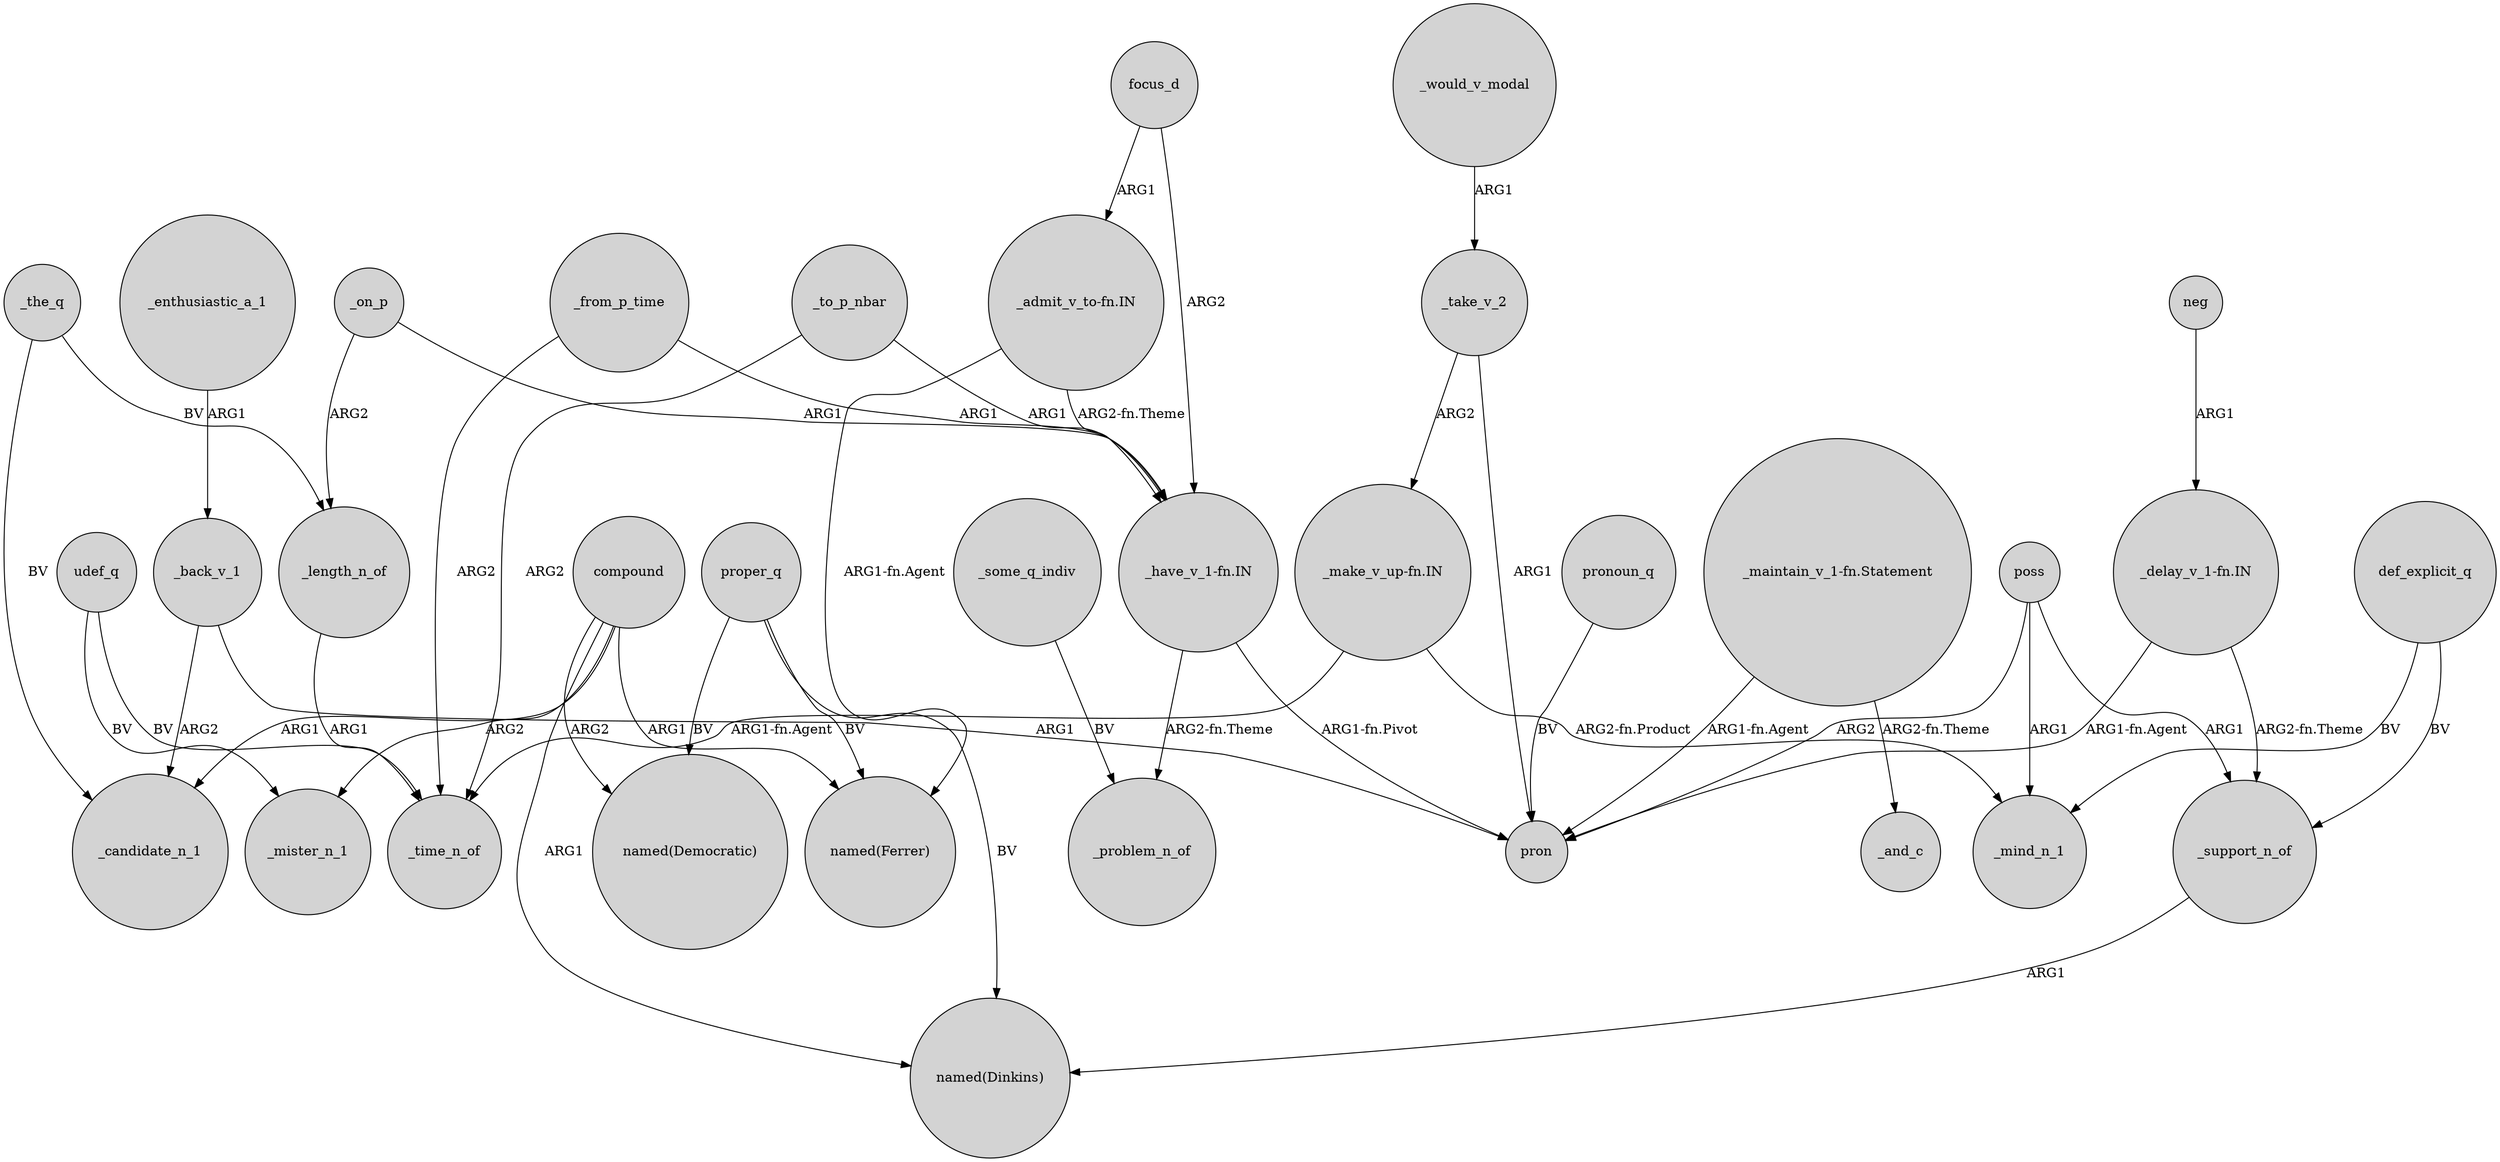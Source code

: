 digraph {
	node [shape=circle style=filled]
	_to_p_nbar -> "_have_v_1-fn.IN" [label=ARG1]
	_take_v_2 -> "_make_v_up-fn.IN" [label=ARG2]
	focus_d -> "_admit_v_to-fn.IN" [label=ARG1]
	_on_p -> _length_n_of [label=ARG2]
	poss -> pron [label=ARG2]
	_some_q_indiv -> _problem_n_of [label=BV]
	poss -> _support_n_of [label=ARG1]
	_the_q -> _length_n_of [label=BV]
	focus_d -> "_have_v_1-fn.IN" [label=ARG2]
	"_make_v_up-fn.IN" -> _mind_n_1 [label="ARG2-fn.Product"]
	compound -> _mister_n_1 [label=ARG2]
	_back_v_1 -> pron [label=ARG1]
	"_have_v_1-fn.IN" -> _problem_n_of [label="ARG2-fn.Theme"]
	proper_q -> "named(Democratic)" [label=BV]
	udef_q -> _mister_n_1 [label=BV]
	neg -> "_delay_v_1-fn.IN" [label=ARG1]
	"_make_v_up-fn.IN" -> _time_n_of [label="ARG1-fn.Agent"]
	proper_q -> "named(Ferrer)" [label=BV]
	"_have_v_1-fn.IN" -> pron [label="ARG1-fn.Pivot"]
	def_explicit_q -> _mind_n_1 [label=BV]
	_would_v_modal -> _take_v_2 [label=ARG1]
	compound -> "named(Ferrer)" [label=ARG1]
	_on_p -> "_have_v_1-fn.IN" [label=ARG1]
	"_admit_v_to-fn.IN" -> "named(Ferrer)" [label="ARG1-fn.Agent"]
	"_maintain_v_1-fn.Statement" -> _and_c [label="ARG2-fn.Theme"]
	_enthusiastic_a_1 -> _back_v_1 [label=ARG1]
	def_explicit_q -> _support_n_of [label=BV]
	compound -> "named(Dinkins)" [label=ARG1]
	pronoun_q -> pron [label=BV]
	compound -> "named(Democratic)" [label=ARG2]
	_from_p_time -> _time_n_of [label=ARG2]
	"_delay_v_1-fn.IN" -> _support_n_of [label="ARG2-fn.Theme"]
	_the_q -> _candidate_n_1 [label=BV]
	compound -> _candidate_n_1 [label=ARG1]
	_back_v_1 -> _candidate_n_1 [label=ARG2]
	udef_q -> _time_n_of [label=BV]
	_support_n_of -> "named(Dinkins)" [label=ARG1]
	_from_p_time -> "_have_v_1-fn.IN" [label=ARG1]
	"_maintain_v_1-fn.Statement" -> pron [label="ARG1-fn.Agent"]
	_take_v_2 -> pron [label=ARG1]
	_length_n_of -> _time_n_of [label=ARG1]
	"_admit_v_to-fn.IN" -> "_have_v_1-fn.IN" [label="ARG2-fn.Theme"]
	poss -> _mind_n_1 [label=ARG1]
	"_delay_v_1-fn.IN" -> pron [label="ARG1-fn.Agent"]
	proper_q -> "named(Dinkins)" [label=BV]
	_to_p_nbar -> _time_n_of [label=ARG2]
}
